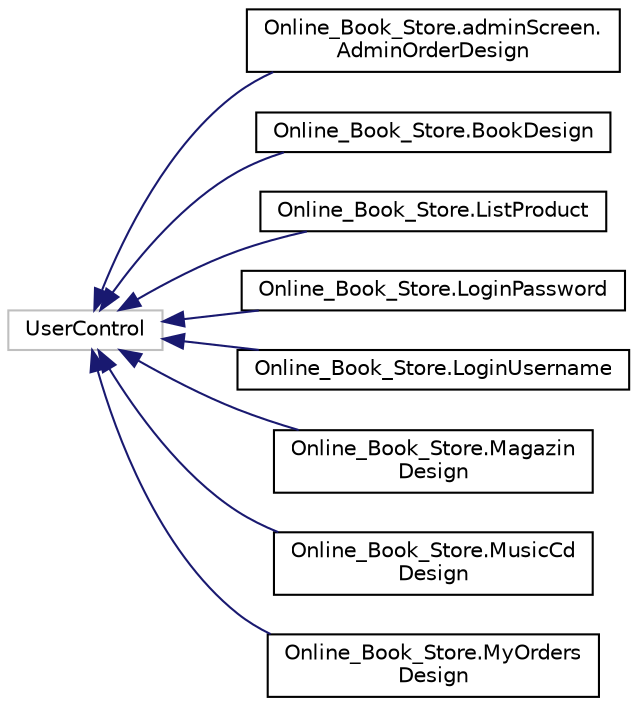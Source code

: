 digraph "Graphical Class Hierarchy"
{
 // LATEX_PDF_SIZE
  edge [fontname="Helvetica",fontsize="10",labelfontname="Helvetica",labelfontsize="10"];
  node [fontname="Helvetica",fontsize="10",shape=record];
  rankdir="LR";
  Node5 [label="UserControl",height=0.2,width=0.4,color="grey75", fillcolor="white", style="filled",tooltip=" "];
  Node5 -> Node0 [dir="back",color="midnightblue",fontsize="10",style="solid",fontname="Helvetica"];
  Node0 [label="Online_Book_Store.adminScreen.\lAdminOrderDesign",height=0.2,width=0.4,color="black", fillcolor="white", style="filled",URL="$class_online___book___store_1_1admin_screen_1_1_admin_order_design.html",tooltip=" "];
  Node5 -> Node7 [dir="back",color="midnightblue",fontsize="10",style="solid",fontname="Helvetica"];
  Node7 [label="Online_Book_Store.BookDesign",height=0.2,width=0.4,color="black", fillcolor="white", style="filled",URL="$class_online___book___store_1_1_book_design.html",tooltip="This file includes to cd information."];
  Node5 -> Node8 [dir="back",color="midnightblue",fontsize="10",style="solid",fontname="Helvetica"];
  Node8 [label="Online_Book_Store.ListProduct",height=0.2,width=0.4,color="black", fillcolor="white", style="filled",URL="$class_online___book___store_1_1_list_product.html",tooltip="This file includes list product operations for usercontrol."];
  Node5 -> Node9 [dir="back",color="midnightblue",fontsize="10",style="solid",fontname="Helvetica"];
  Node9 [label="Online_Book_Store.LoginPassword",height=0.2,width=0.4,color="black", fillcolor="white", style="filled",URL="$class_online___book___store_1_1_login_password.html",tooltip="This file includes login password operations."];
  Node5 -> Node10 [dir="back",color="midnightblue",fontsize="10",style="solid",fontname="Helvetica"];
  Node10 [label="Online_Book_Store.LoginUsername",height=0.2,width=0.4,color="black", fillcolor="white", style="filled",URL="$class_online___book___store_1_1_login_username.html",tooltip="This file includes login username operations."];
  Node5 -> Node11 [dir="back",color="midnightblue",fontsize="10",style="solid",fontname="Helvetica"];
  Node11 [label="Online_Book_Store.Magazin\lDesign",height=0.2,width=0.4,color="black", fillcolor="white", style="filled",URL="$class_online___book___store_1_1_magazin_design.html",tooltip="This file includes to magazine information."];
  Node5 -> Node12 [dir="back",color="midnightblue",fontsize="10",style="solid",fontname="Helvetica"];
  Node12 [label="Online_Book_Store.MusicCd\lDesign",height=0.2,width=0.4,color="black", fillcolor="white", style="filled",URL="$class_online___book___store_1_1_music_cd_design.html",tooltip="This file includes to cd information."];
  Node5 -> Node13 [dir="back",color="midnightblue",fontsize="10",style="solid",fontname="Helvetica"];
  Node13 [label="Online_Book_Store.MyOrders\lDesign",height=0.2,width=0.4,color="black", fillcolor="white", style="filled",URL="$class_online___book___store_1_1_my_orders_design.html",tooltip="This file includes order operations for usercontrol."];
}
